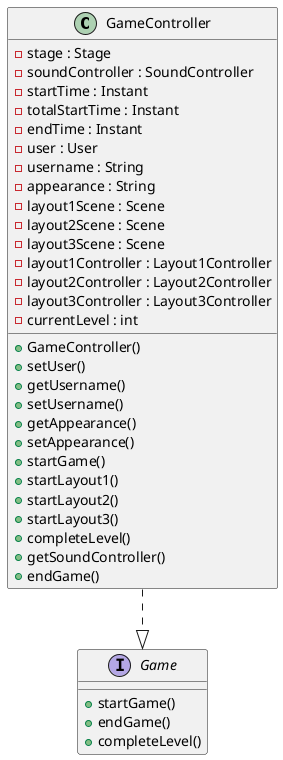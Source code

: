 @startuml
'https://plantuml.com/class-diagram

class GameController {
        - stage : Stage
        - soundController : SoundController
        - startTime : Instant
        - totalStartTime : Instant
        - endTime : Instant
        - user : User
        - username : String
        - appearance : String
        - layout1Scene : Scene
        - layout2Scene : Scene
        - layout3Scene : Scene
        - layout1Controller : Layout1Controller
        - layout2Controller : Layout2Controller
        - layout3Controller : Layout3Controller
        - currentLevel : int
        + GameController()
        + setUser()
        + getUsername()
        + setUsername()
        + getAppearance()
        + setAppearance()
        + startGame()
        + startLayout1()
        + startLayout2()
        + startLayout3()
        + completeLevel()
        + getSoundController()
        + endGame()
}

interface Game{
    + startGame()
    + endGame()
    + completeLevel()
}

GameController ..|> Game

@enduml